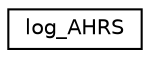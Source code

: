 digraph "Graphical Class Hierarchy"
{
 // INTERACTIVE_SVG=YES
  edge [fontname="Helvetica",fontsize="10",labelfontname="Helvetica",labelfontsize="10"];
  node [fontname="Helvetica",fontsize="10",shape=record];
  rankdir="LR";
  Node1 [label="log_AHRS",height=0.2,width=0.4,color="black", fillcolor="white", style="filled",URL="$structlog__AHRS.html"];
}
